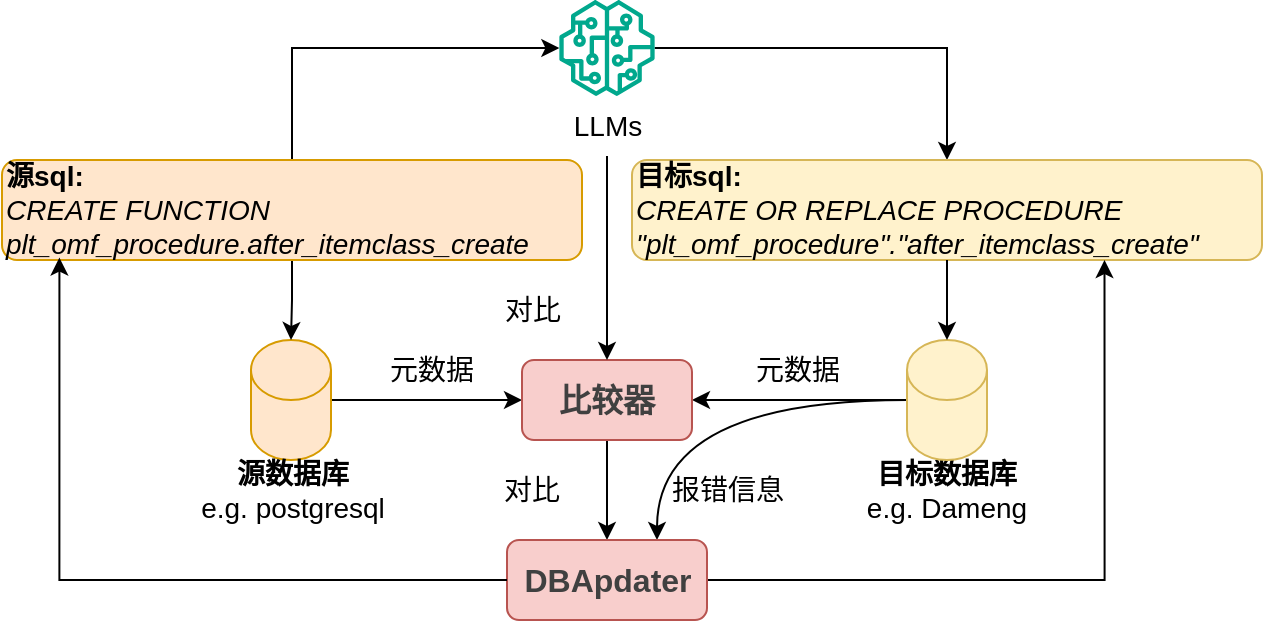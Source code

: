 <mxfile version="26.1.0">
  <diagram name="第 1 页" id="su4k1ldmzeW5IhkEu7_q">
    <mxGraphModel dx="780" dy="444" grid="1" gridSize="10" guides="1" tooltips="1" connect="1" arrows="1" fold="1" page="1" pageScale="1" pageWidth="1169" pageHeight="827" math="0" shadow="0">
      <root>
        <mxCell id="0" />
        <mxCell id="1" parent="0" />
        <mxCell id="BSHCZzDnnlXFaa0tmxAZ-11" style="edgeStyle=orthogonalEdgeStyle;rounded=0;orthogonalLoop=1;jettySize=auto;html=1;fontFamily=Comic Sans MS;curved=1;" parent="1" source="BSHCZzDnnlXFaa0tmxAZ-1" target="BSHCZzDnnlXFaa0tmxAZ-10" edge="1">
          <mxGeometry relative="1" as="geometry" />
        </mxCell>
        <mxCell id="BSHCZzDnnlXFaa0tmxAZ-1" value="" style="shape=cylinder3;whiteSpace=wrap;html=1;boundedLbl=1;backgroundOutline=1;size=15;fontStyle=1;fontFamily=Comic Sans MS;fillColor=#ffe6cc;strokeColor=#d79b00;" parent="1" vertex="1">
          <mxGeometry x="214.5" y="210" width="40" height="60" as="geometry" />
        </mxCell>
        <mxCell id="BSHCZzDnnlXFaa0tmxAZ-3" value="&lt;b&gt;源数据库&lt;/b&gt;&lt;br&gt;&lt;div&gt;e.g. postgresql&lt;/div&gt;" style="text;html=1;align=center;verticalAlign=middle;whiteSpace=wrap;rounded=0;fontSize=14;fontFamily=Helvetica;" parent="1" vertex="1">
          <mxGeometry x="159.75" y="270" width="150.5" height="30" as="geometry" />
        </mxCell>
        <mxCell id="BSHCZzDnnlXFaa0tmxAZ-4" value="&lt;b&gt;目标数据库&lt;/b&gt;&lt;div&gt;e.g. Dameng&lt;/div&gt;" style="text;html=1;align=center;verticalAlign=middle;whiteSpace=wrap;rounded=0;fontSize=14;fontFamily=Helvetica;" parent="1" vertex="1">
          <mxGeometry x="501.25" y="270" width="122.5" height="30" as="geometry" />
        </mxCell>
        <mxCell id="BSHCZzDnnlXFaa0tmxAZ-13" style="edgeStyle=orthogonalEdgeStyle;rounded=0;orthogonalLoop=1;jettySize=auto;html=1;entryX=1;entryY=0.5;entryDx=0;entryDy=0;" parent="1" source="BSHCZzDnnlXFaa0tmxAZ-5" target="BSHCZzDnnlXFaa0tmxAZ-10" edge="1">
          <mxGeometry relative="1" as="geometry" />
        </mxCell>
        <mxCell id="BSHCZzDnnlXFaa0tmxAZ-19" style="edgeStyle=orthogonalEdgeStyle;rounded=0;orthogonalLoop=1;jettySize=auto;html=1;entryX=0.75;entryY=0;entryDx=0;entryDy=0;curved=1;" parent="1" source="BSHCZzDnnlXFaa0tmxAZ-5" target="BSHCZzDnnlXFaa0tmxAZ-14" edge="1">
          <mxGeometry relative="1" as="geometry" />
        </mxCell>
        <mxCell id="BSHCZzDnnlXFaa0tmxAZ-5" value="" style="shape=cylinder3;whiteSpace=wrap;html=1;boundedLbl=1;backgroundOutline=1;size=15;fontStyle=1;fontFamily=Comic Sans MS;fillColor=#fff2cc;strokeColor=#d6b656;" parent="1" vertex="1">
          <mxGeometry x="542.5" y="210" width="40" height="60" as="geometry" />
        </mxCell>
        <mxCell id="QXk6fbLhmlBQjmL-5vhj-3" style="edgeStyle=orthogonalEdgeStyle;rounded=0;orthogonalLoop=1;jettySize=auto;html=1;endArrow=none;startFill=1;startArrow=classic;" parent="1" source="BSHCZzDnnlXFaa0tmxAZ-6" target="QXk6fbLhmlBQjmL-5vhj-1" edge="1">
          <mxGeometry relative="1" as="geometry">
            <Array as="points">
              <mxPoint x="563" y="64" />
            </Array>
          </mxGeometry>
        </mxCell>
        <mxCell id="BSHCZzDnnlXFaa0tmxAZ-6" value="&lt;div&gt;&lt;b&gt;目标sql:&lt;/b&gt;&lt;/div&gt;&lt;i&gt;CREATE OR REPLACE PROCEDURE &quot;plt_omf_procedure&quot;.&quot;after_itemclass_create&quot;&lt;/i&gt;" style="rounded=1;whiteSpace=wrap;html=1;fontSize=14;align=left;fontFamily=Helvetica;fillColor=#fff2cc;strokeColor=#d6b656;" parent="1" vertex="1">
          <mxGeometry x="405" y="120" width="315" height="50" as="geometry" />
        </mxCell>
        <mxCell id="BSHCZzDnnlXFaa0tmxAZ-8" style="edgeStyle=orthogonalEdgeStyle;rounded=0;orthogonalLoop=1;jettySize=auto;html=1;fontFamily=Comic Sans MS;" parent="1" source="BSHCZzDnnlXFaa0tmxAZ-7" target="BSHCZzDnnlXFaa0tmxAZ-1" edge="1">
          <mxGeometry relative="1" as="geometry" />
        </mxCell>
        <mxCell id="QXk6fbLhmlBQjmL-5vhj-2" style="edgeStyle=orthogonalEdgeStyle;rounded=0;orthogonalLoop=1;jettySize=auto;html=1;" parent="1" source="BSHCZzDnnlXFaa0tmxAZ-7" target="QXk6fbLhmlBQjmL-5vhj-1" edge="1">
          <mxGeometry relative="1" as="geometry">
            <Array as="points">
              <mxPoint x="235" y="64" />
            </Array>
          </mxGeometry>
        </mxCell>
        <mxCell id="BSHCZzDnnlXFaa0tmxAZ-7" value="&lt;div&gt;&lt;b&gt;源sql:&lt;/b&gt;&lt;/div&gt;&lt;i&gt;CREATE FUNCTION plt_omf_procedure.after_itemclass_create&lt;/i&gt;" style="rounded=1;whiteSpace=wrap;html=1;fontSize=14;align=left;fontFamily=Helvetica;fillColor=#ffe6cc;strokeColor=#d79b00;" parent="1" vertex="1">
          <mxGeometry x="90" y="120" width="290" height="50" as="geometry" />
        </mxCell>
        <mxCell id="BSHCZzDnnlXFaa0tmxAZ-9" style="edgeStyle=orthogonalEdgeStyle;rounded=0;orthogonalLoop=1;jettySize=auto;html=1;entryX=0.5;entryY=0;entryDx=0;entryDy=0;entryPerimeter=0;fontFamily=Comic Sans MS;" parent="1" source="BSHCZzDnnlXFaa0tmxAZ-6" target="BSHCZzDnnlXFaa0tmxAZ-5" edge="1">
          <mxGeometry relative="1" as="geometry" />
        </mxCell>
        <mxCell id="BSHCZzDnnlXFaa0tmxAZ-15" style="edgeStyle=orthogonalEdgeStyle;rounded=0;orthogonalLoop=1;jettySize=auto;html=1;entryX=0.5;entryY=0;entryDx=0;entryDy=0;" parent="1" source="BSHCZzDnnlXFaa0tmxAZ-10" target="BSHCZzDnnlXFaa0tmxAZ-14" edge="1">
          <mxGeometry relative="1" as="geometry" />
        </mxCell>
        <mxCell id="BSHCZzDnnlXFaa0tmxAZ-10" value="&lt;div style=&quot;text-align: start;&quot;&gt;&lt;font color=&quot;#404040&quot;&gt;&lt;span style=&quot;font-size: 16.002px;&quot;&gt;比较器&lt;/span&gt;&lt;/font&gt;&lt;/div&gt;" style="rounded=1;whiteSpace=wrap;html=1;fontFamily=Helvetica;fontStyle=1;fillColor=#f8cecc;strokeColor=#b85450;" parent="1" vertex="1">
          <mxGeometry x="350" y="220" width="85" height="40" as="geometry" />
        </mxCell>
        <mxCell id="BSHCZzDnnlXFaa0tmxAZ-17" style="edgeStyle=orthogonalEdgeStyle;rounded=0;orthogonalLoop=1;jettySize=auto;html=1;entryX=0.75;entryY=1;entryDx=0;entryDy=0;" parent="1" source="BSHCZzDnnlXFaa0tmxAZ-14" target="BSHCZzDnnlXFaa0tmxAZ-6" edge="1">
          <mxGeometry relative="1" as="geometry">
            <Array as="points">
              <mxPoint x="641" y="330" />
            </Array>
          </mxGeometry>
        </mxCell>
        <mxCell id="BSHCZzDnnlXFaa0tmxAZ-14" value="&lt;div style=&quot;text-align: start;&quot;&gt;&lt;span style=&quot;background-color: transparent; font-size: 16.002px;&quot;&gt;&lt;font color=&quot;#404040&quot;&gt;DBApdater&lt;/font&gt;&lt;/span&gt;&lt;/div&gt;" style="rounded=1;whiteSpace=wrap;html=1;fontFamily=Helvetica;fontStyle=1;fillColor=#f8cecc;strokeColor=#b85450;" parent="1" vertex="1">
          <mxGeometry x="342.5" y="310" width="100" height="40" as="geometry" />
        </mxCell>
        <mxCell id="BSHCZzDnnlXFaa0tmxAZ-16" style="edgeStyle=orthogonalEdgeStyle;rounded=0;orthogonalLoop=1;jettySize=auto;html=1;entryX=0.099;entryY=0.976;entryDx=0;entryDy=0;entryPerimeter=0;" parent="1" source="BSHCZzDnnlXFaa0tmxAZ-14" target="BSHCZzDnnlXFaa0tmxAZ-7" edge="1">
          <mxGeometry relative="1" as="geometry">
            <Array as="points">
              <mxPoint x="119" y="330" />
            </Array>
          </mxGeometry>
        </mxCell>
        <mxCell id="BSHCZzDnnlXFaa0tmxAZ-18" value="报错信息" style="text;html=1;align=center;verticalAlign=middle;whiteSpace=wrap;rounded=0;fontSize=14;fontFamily=Helvetica;" parent="1" vertex="1">
          <mxGeometry x="422.5" y="270" width="60" height="30" as="geometry" />
        </mxCell>
        <mxCell id="BSHCZzDnnlXFaa0tmxAZ-20" value="元数据" style="text;html=1;align=center;verticalAlign=middle;whiteSpace=wrap;rounded=0;fontSize=14;fontFamily=Helvetica;" parent="1" vertex="1">
          <mxGeometry x="442.5" y="210" width="90" height="30" as="geometry" />
        </mxCell>
        <mxCell id="BSHCZzDnnlXFaa0tmxAZ-21" value="元数据" style="text;html=1;align=center;verticalAlign=middle;whiteSpace=wrap;rounded=0;fontSize=14;fontFamily=Helvetica;" parent="1" vertex="1">
          <mxGeometry x="260" y="210" width="90" height="30" as="geometry" />
        </mxCell>
        <mxCell id="BSHCZzDnnlXFaa0tmxAZ-22" value="对比" style="text;html=1;align=center;verticalAlign=middle;whiteSpace=wrap;rounded=0;fontSize=14;fontFamily=Helvetica;" parent="1" vertex="1">
          <mxGeometry x="310.25" y="270" width="90" height="30" as="geometry" />
        </mxCell>
        <mxCell id="QXk6fbLhmlBQjmL-5vhj-1" value="" style="outlineConnect=0;fontColor=#232F3E;gradientColor=none;fillColor=#01A88D;strokeColor=none;dashed=0;verticalLabelPosition=bottom;verticalAlign=top;align=center;html=1;fontSize=12;fontStyle=0;aspect=fixed;pointerEvents=1;shape=mxgraph.aws4.sagemaker_model;" parent="1" vertex="1">
          <mxGeometry x="368.5" y="40" width="48" height="48" as="geometry" />
        </mxCell>
        <mxCell id="QXk6fbLhmlBQjmL-5vhj-6" style="edgeStyle=orthogonalEdgeStyle;rounded=0;orthogonalLoop=1;jettySize=auto;html=1;entryX=0.5;entryY=0;entryDx=0;entryDy=0;" parent="1" source="QXk6fbLhmlBQjmL-5vhj-5" target="BSHCZzDnnlXFaa0tmxAZ-10" edge="1">
          <mxGeometry relative="1" as="geometry" />
        </mxCell>
        <mxCell id="QXk6fbLhmlBQjmL-5vhj-5" value="LLMs" style="text;html=1;align=center;verticalAlign=middle;whiteSpace=wrap;rounded=0;fontSize=14;fontFamily=Helvetica;" parent="1" vertex="1">
          <mxGeometry x="362.5" y="88" width="60" height="30" as="geometry" />
        </mxCell>
        <mxCell id="QXk6fbLhmlBQjmL-5vhj-7" value="对比" style="text;html=1;align=center;verticalAlign=middle;whiteSpace=wrap;rounded=0;fontSize=14;fontFamily=Helvetica;" parent="1" vertex="1">
          <mxGeometry x="317.75" y="180" width="75" height="30" as="geometry" />
        </mxCell>
      </root>
    </mxGraphModel>
  </diagram>
</mxfile>
